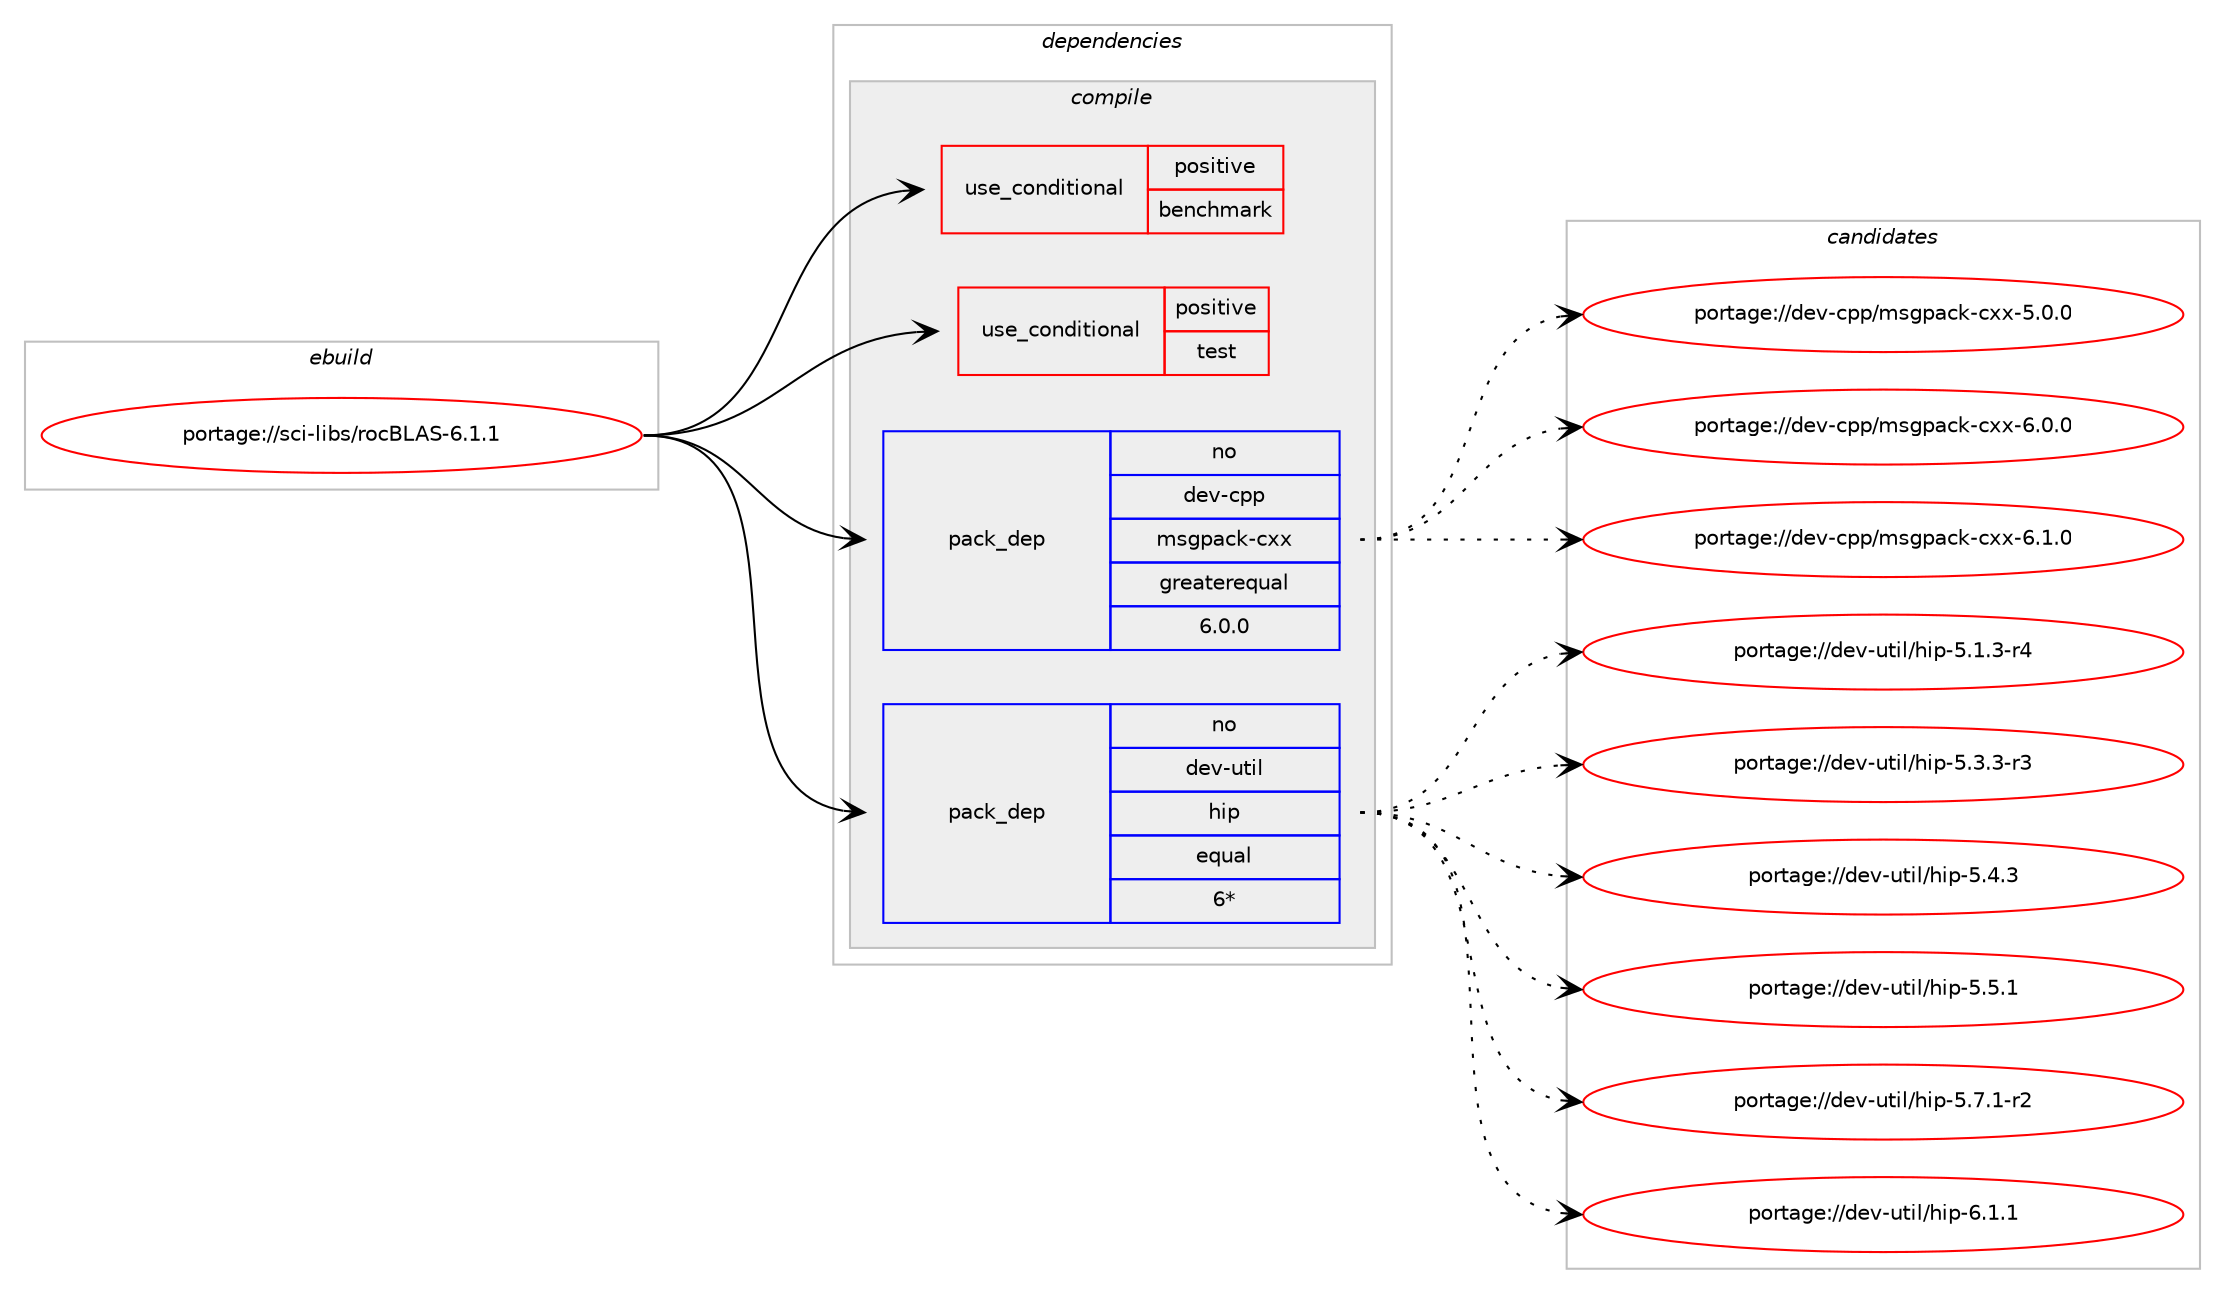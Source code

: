digraph prolog {

# *************
# Graph options
# *************

newrank=true;
concentrate=true;
compound=true;
graph [rankdir=LR,fontname=Helvetica,fontsize=10,ranksep=1.5];#, ranksep=2.5, nodesep=0.2];
edge  [arrowhead=vee];
node  [fontname=Helvetica,fontsize=10];

# **********
# The ebuild
# **********

subgraph cluster_leftcol {
color=gray;
rank=same;
label=<<i>ebuild</i>>;
id [label="portage://sci-libs/rocBLAS-6.1.1", color=red, width=4, href="../sci-libs/rocBLAS-6.1.1.svg"];
}

# ****************
# The dependencies
# ****************

subgraph cluster_midcol {
color=gray;
label=<<i>dependencies</i>>;
subgraph cluster_compile {
fillcolor="#eeeeee";
style=filled;
label=<<i>compile</i>>;
subgraph cond104709 {
dependency202786 [label=<<TABLE BORDER="0" CELLBORDER="1" CELLSPACING="0" CELLPADDING="4"><TR><TD ROWSPAN="3" CELLPADDING="10">use_conditional</TD></TR><TR><TD>positive</TD></TR><TR><TD>benchmark</TD></TR></TABLE>>, shape=none, color=red];
# *** BEGIN UNKNOWN DEPENDENCY TYPE (TODO) ***
# dependency202786 -> package_dependency(portage://sci-libs/rocBLAS-6.1.1,install,no,virtual,blas,none,[,,],[],[])
# *** END UNKNOWN DEPENDENCY TYPE (TODO) ***

# *** BEGIN UNKNOWN DEPENDENCY TYPE (TODO) ***
# dependency202786 -> package_dependency(portage://sci-libs/rocBLAS-6.1.1,install,no,sys-libs,libomp,none,[,,],[],[])
# *** END UNKNOWN DEPENDENCY TYPE (TODO) ***

}
id:e -> dependency202786:w [weight=20,style="solid",arrowhead="vee"];
subgraph cond104710 {
dependency202787 [label=<<TABLE BORDER="0" CELLBORDER="1" CELLSPACING="0" CELLPADDING="4"><TR><TD ROWSPAN="3" CELLPADDING="10">use_conditional</TD></TR><TR><TD>positive</TD></TR><TR><TD>test</TD></TR></TABLE>>, shape=none, color=red];
# *** BEGIN UNKNOWN DEPENDENCY TYPE (TODO) ***
# dependency202787 -> package_dependency(portage://sci-libs/rocBLAS-6.1.1,install,no,virtual,blas,none,[,,],[],[])
# *** END UNKNOWN DEPENDENCY TYPE (TODO) ***

# *** BEGIN UNKNOWN DEPENDENCY TYPE (TODO) ***
# dependency202787 -> package_dependency(portage://sci-libs/rocBLAS-6.1.1,install,no,dev-cpp,gtest,none,[,,],[],[])
# *** END UNKNOWN DEPENDENCY TYPE (TODO) ***

# *** BEGIN UNKNOWN DEPENDENCY TYPE (TODO) ***
# dependency202787 -> package_dependency(portage://sci-libs/rocBLAS-6.1.1,install,no,sys-libs,libomp,none,[,,],[],[])
# *** END UNKNOWN DEPENDENCY TYPE (TODO) ***

}
id:e -> dependency202787:w [weight=20,style="solid",arrowhead="vee"];
subgraph pack95270 {
dependency202788 [label=<<TABLE BORDER="0" CELLBORDER="1" CELLSPACING="0" CELLPADDING="4" WIDTH="220"><TR><TD ROWSPAN="6" CELLPADDING="30">pack_dep</TD></TR><TR><TD WIDTH="110">no</TD></TR><TR><TD>dev-cpp</TD></TR><TR><TD>msgpack-cxx</TD></TR><TR><TD>greaterequal</TD></TR><TR><TD>6.0.0</TD></TR></TABLE>>, shape=none, color=blue];
}
id:e -> dependency202788:w [weight=20,style="solid",arrowhead="vee"];
subgraph pack95271 {
dependency202789 [label=<<TABLE BORDER="0" CELLBORDER="1" CELLSPACING="0" CELLPADDING="4" WIDTH="220"><TR><TD ROWSPAN="6" CELLPADDING="30">pack_dep</TD></TR><TR><TD WIDTH="110">no</TD></TR><TR><TD>dev-util</TD></TR><TR><TD>hip</TD></TR><TR><TD>equal</TD></TR><TR><TD>6*</TD></TR></TABLE>>, shape=none, color=blue];
}
id:e -> dependency202789:w [weight=20,style="solid",arrowhead="vee"];
}
subgraph cluster_compileandrun {
fillcolor="#eeeeee";
style=filled;
label=<<i>compile and run</i>>;
}
subgraph cluster_run {
fillcolor="#eeeeee";
style=filled;
label=<<i>run</i>>;
}
}

# **************
# The candidates
# **************

subgraph cluster_choices {
rank=same;
color=gray;
label=<<i>candidates</i>>;

subgraph choice95270 {
color=black;
nodesep=1;
choice10010111845991121124710911510311297991074599120120455346484648 [label="portage://dev-cpp/msgpack-cxx-5.0.0", color=red, width=4,href="../dev-cpp/msgpack-cxx-5.0.0.svg"];
choice10010111845991121124710911510311297991074599120120455446484648 [label="portage://dev-cpp/msgpack-cxx-6.0.0", color=red, width=4,href="../dev-cpp/msgpack-cxx-6.0.0.svg"];
choice10010111845991121124710911510311297991074599120120455446494648 [label="portage://dev-cpp/msgpack-cxx-6.1.0", color=red, width=4,href="../dev-cpp/msgpack-cxx-6.1.0.svg"];
dependency202788:e -> choice10010111845991121124710911510311297991074599120120455346484648:w [style=dotted,weight="100"];
dependency202788:e -> choice10010111845991121124710911510311297991074599120120455446484648:w [style=dotted,weight="100"];
dependency202788:e -> choice10010111845991121124710911510311297991074599120120455446494648:w [style=dotted,weight="100"];
}
subgraph choice95271 {
color=black;
nodesep=1;
choice10010111845117116105108471041051124553464946514511452 [label="portage://dev-util/hip-5.1.3-r4", color=red, width=4,href="../dev-util/hip-5.1.3-r4.svg"];
choice10010111845117116105108471041051124553465146514511451 [label="portage://dev-util/hip-5.3.3-r3", color=red, width=4,href="../dev-util/hip-5.3.3-r3.svg"];
choice1001011184511711610510847104105112455346524651 [label="portage://dev-util/hip-5.4.3", color=red, width=4,href="../dev-util/hip-5.4.3.svg"];
choice1001011184511711610510847104105112455346534649 [label="portage://dev-util/hip-5.5.1", color=red, width=4,href="../dev-util/hip-5.5.1.svg"];
choice10010111845117116105108471041051124553465546494511450 [label="portage://dev-util/hip-5.7.1-r2", color=red, width=4,href="../dev-util/hip-5.7.1-r2.svg"];
choice1001011184511711610510847104105112455446494649 [label="portage://dev-util/hip-6.1.1", color=red, width=4,href="../dev-util/hip-6.1.1.svg"];
dependency202789:e -> choice10010111845117116105108471041051124553464946514511452:w [style=dotted,weight="100"];
dependency202789:e -> choice10010111845117116105108471041051124553465146514511451:w [style=dotted,weight="100"];
dependency202789:e -> choice1001011184511711610510847104105112455346524651:w [style=dotted,weight="100"];
dependency202789:e -> choice1001011184511711610510847104105112455346534649:w [style=dotted,weight="100"];
dependency202789:e -> choice10010111845117116105108471041051124553465546494511450:w [style=dotted,weight="100"];
dependency202789:e -> choice1001011184511711610510847104105112455446494649:w [style=dotted,weight="100"];
}
}

}
